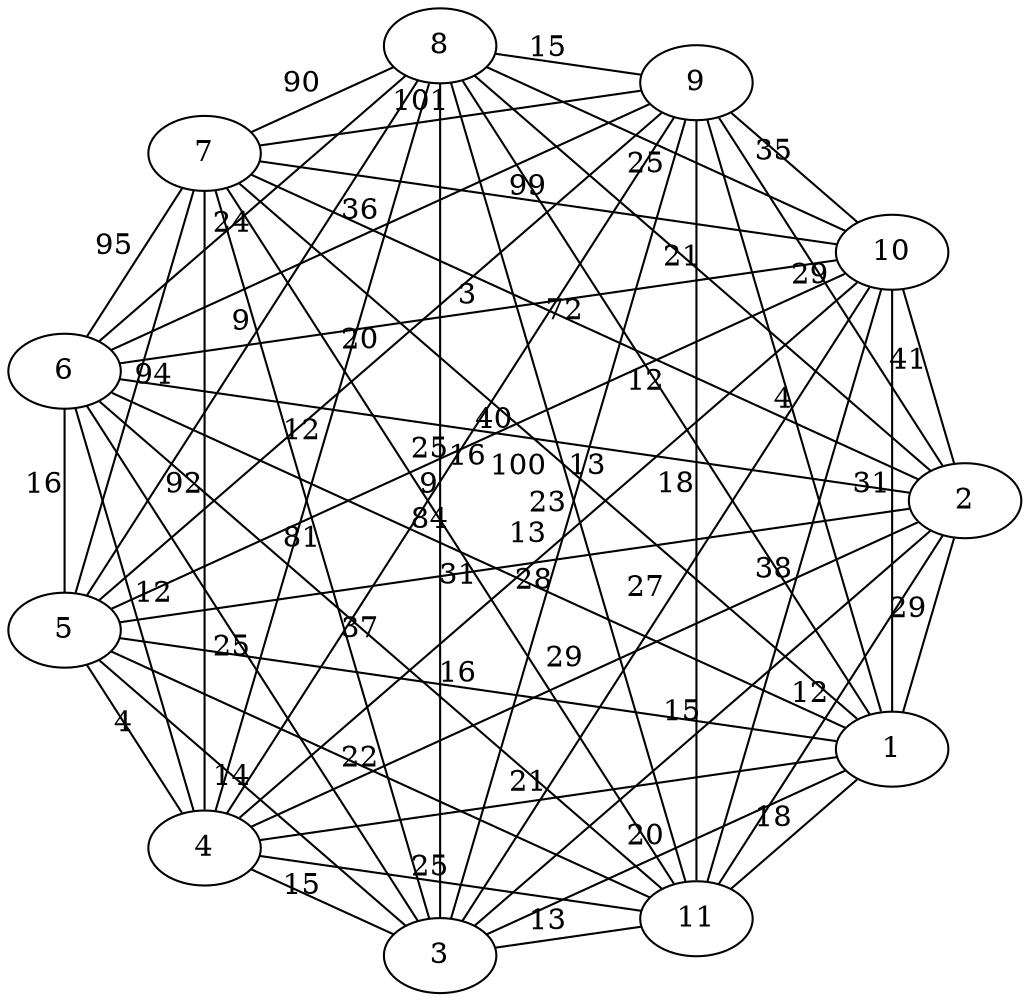 graph FunnyGraph {
	layout=circo
	1 -- 2 [label="29"]
	1 -- 3 [label="20"]
	1 -- 4 [label="21"]
	1 -- 5 [label="16"]
	1 -- 6 [label="31"]
	1 -- 7 [label="100"]
	1 -- 8 [label="12"]
	1 -- 9 [label="4"]
	1 -- 10 [label="31"]
	1 -- 11 [label="18"]
	2 -- 3 [label="15"]
	2 -- 4 [label="29"]
	2 -- 5 [label="28"]
	2 -- 6 [label="40"]
	2 -- 7 [label="72"]
	2 -- 8 [label="21"]
	2 -- 9 [label="29"]
	2 -- 10 [label="41"]
	2 -- 11 [label="12"]
	3 -- 4 [label="15"]
	3 -- 5 [label="14"]
	3 -- 6 [label="25"]
	3 -- 7 [label="81"]
	3 -- 8 [label="9"]
	3 -- 9 [label="23"]
	3 -- 10 [label="27"]
	3 -- 11 [label="13"]
	4 -- 5 [label="4"]
	4 -- 6 [label="12"]
	4 -- 7 [label="92"]
	4 -- 8 [label="12"]
	4 -- 9 [label="25"]
	4 -- 10 [label="13"]
	4 -- 11 [label="25"]
	5 -- 6 [label="16"]
	5 -- 7 [label="94"]
	5 -- 8 [label="9"]
	5 -- 9 [label="20"]
	5 -- 10 [label="16"]
	5 -- 11 [label="22"]
	6 -- 7 [label="95"]
	6 -- 8 [label="24"]
	6 -- 9 [label="36"]
	6 -- 10 [label="3"]
	6 -- 11 [label="37"]
	7 -- 8 [label="90"]
	7 -- 9 [label="101"]
	7 -- 10 [label="99"]
	7 -- 11 [label="84"]
	8 -- 9 [label="15"]
	8 -- 10 [label="25"]
	8 -- 11 [label="13"]
	9 -- 10 [label="35"]
	9 -- 11 [label="18"]
	10 -- 11 [label="38"]
}
